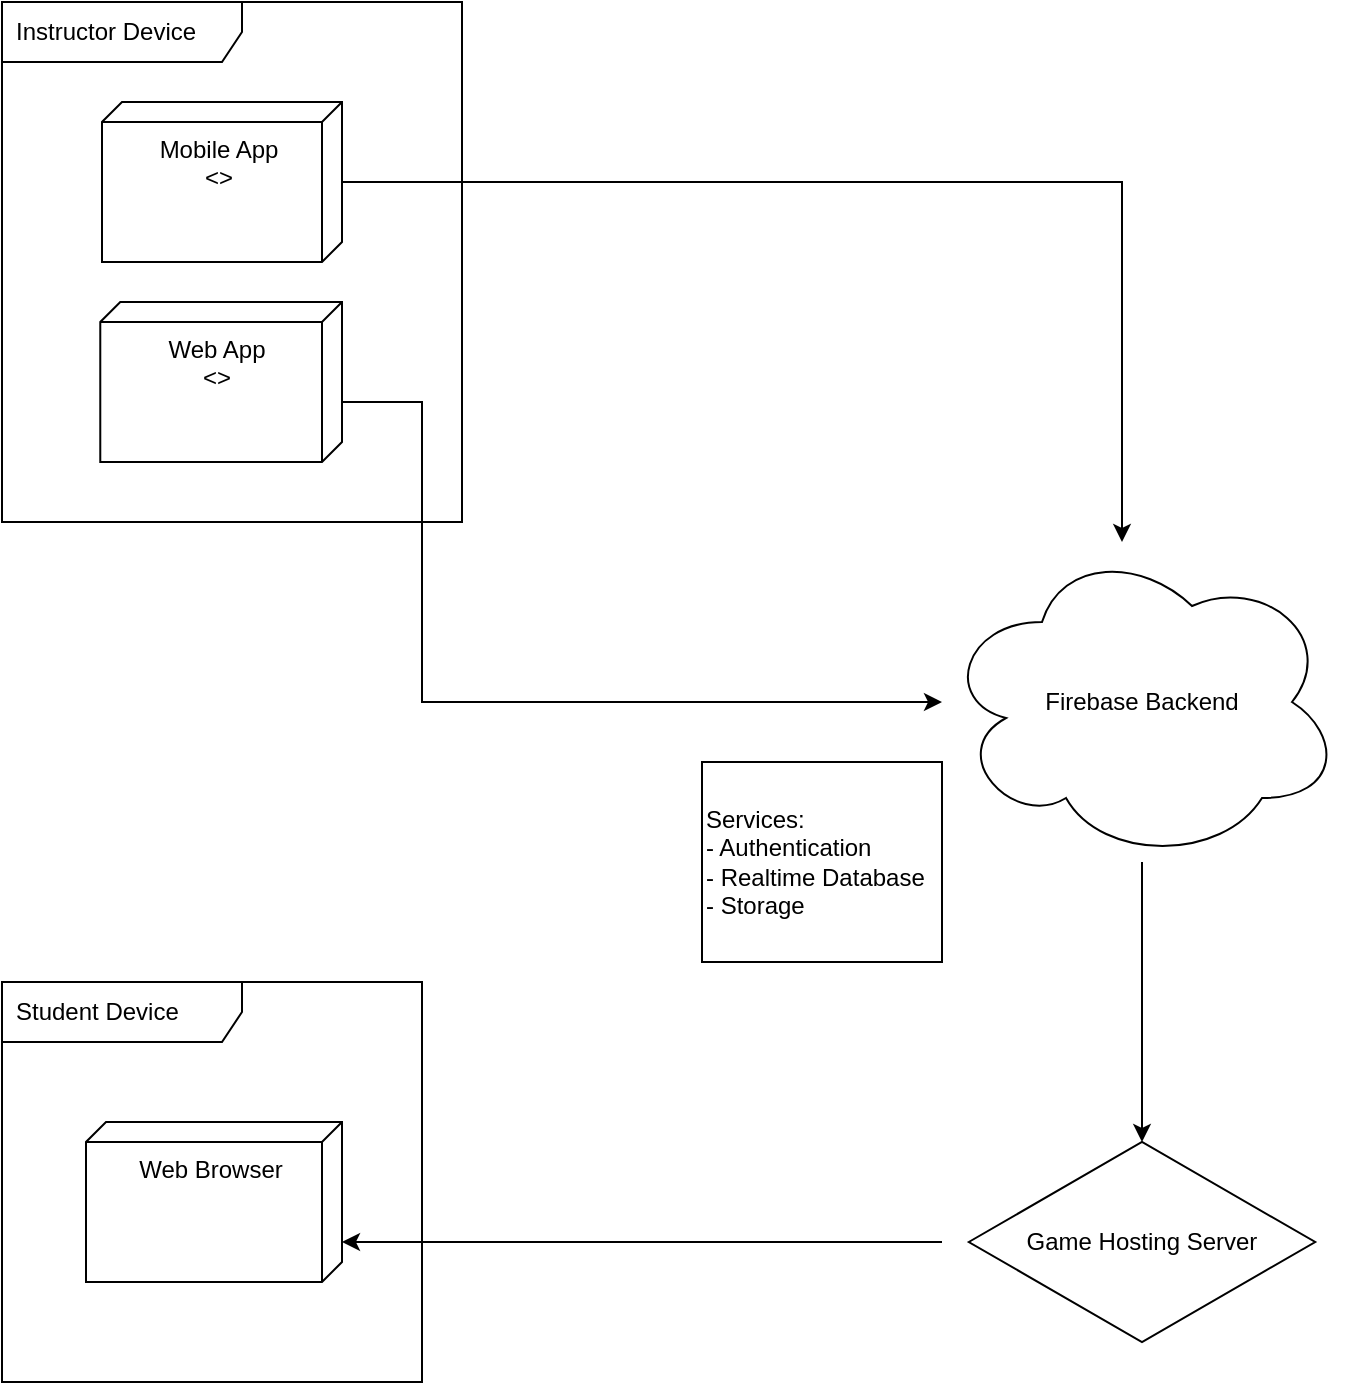 <mxfile>
    <diagram id="6p-ATPnQ9Vze-HiZHz-v" name="Page-1">
        <mxGraphModel dx="1459" dy="820" grid="1" gridSize="10" guides="1" tooltips="1" connect="1" arrows="1" fold="1" page="1" pageScale="1" pageWidth="850" pageHeight="1100" math="0" shadow="0">
            <root>
                <mxCell id="0"/>
                <mxCell id="1" parent="0"/>
                <mxCell id="2" value="Instructor Device" style="shape=umlFrame;whiteSpace=wrap;html=1;width=120;height=30;boundedLbl=1;verticalAlign=middle;align=left;spacingLeft=5;" parent="1" vertex="1">
                    <mxGeometry x="140" y="100" width="230" height="260" as="geometry"/>
                </mxCell>
                <mxCell id="3" value="Web App&lt;br&gt;&lt;&lt;React&gt;&gt;" style="verticalAlign=top;align=center;shape=cube;size=10;direction=south;html=1;boundedLbl=1;spacingLeft=5;" parent="2" vertex="1">
                    <mxGeometry x="49.14" y="150" width="120.86" height="80" as="geometry"/>
                </mxCell>
                <mxCell id="4" value="Mobile App&lt;br&gt;&lt;&lt;React Native&gt;&gt;" style="verticalAlign=top;align=center;shape=cube;size=10;direction=south;html=1;boundedLbl=1;spacingLeft=5;" parent="2" vertex="1">
                    <mxGeometry x="50" y="50" width="120" height="80" as="geometry"/>
                </mxCell>
                <mxCell id="5" value="Firebase Backend" style="shape=cloud;whiteSpace=wrap;html=1;boundedLbl=1;" parent="1" vertex="1">
                    <mxGeometry x="610" y="370" width="200" height="160" as="geometry"/>
                </mxCell>
                <mxCell id="7" value="Game Hosting Server" style="shape=isoRectangle;whiteSpace=wrap;html=1;boundedLbl=1;" parent="1" vertex="1">
                    <mxGeometry x="610" y="670" width="200" height="100" as="geometry"/>
                </mxCell>
                <mxCell id="8" value="Student Device" style="shape=umlFrame;whiteSpace=wrap;html=1;width=120;height=30;boundedLbl=1;verticalAlign=middle;align=left;spacingLeft=5;" parent="1" vertex="1">
                    <mxGeometry x="140" y="590" width="210" height="200" as="geometry"/>
                </mxCell>
                <mxCell id="9" value="Web Browser" style="verticalAlign=top;align=center;shape=cube;size=10;direction=south;html=1;boundedLbl=1;spacingLeft=5;" parent="8" vertex="1">
                    <mxGeometry x="42" y="70" width="128" height="80" as="geometry"/>
                </mxCell>
                <mxCell id="10" value="" style="edgeStyle=elbowEdgeStyle;html=1;rounded=0;" parent="1" source="3" target="5" edge="1">
                    <mxGeometry relative="1" as="geometry">
                        <Array as="points">
                            <mxPoint x="350" y="300"/>
                            <mxPoint x="280" y="530"/>
                            <mxPoint x="230" y="540"/>
                        </Array>
                    </mxGeometry>
                </mxCell>
                <mxCell id="11" value="" style="edgeStyle=elbowEdgeStyle;html=1;rounded=0;" parent="1" source="4" target="5" edge="1">
                    <mxGeometry relative="1" as="geometry">
                        <Array as="points">
                            <mxPoint x="700" y="260"/>
                        </Array>
                    </mxGeometry>
                </mxCell>
                <mxCell id="12" value="" style="edgeStyle=elbowEdgeStyle;html=1;rounded=0;" parent="1" source="5" target="7" edge="1">
                    <mxGeometry relative="1" as="geometry"/>
                </mxCell>
                <mxCell id="13" value="" style="edgeStyle=elbowEdgeStyle;html=1;rounded=0;" parent="1" source="7" target="9" edge="1">
                    <mxGeometry relative="1" as="geometry">
                        <Array as="points">
                            <mxPoint x="460" y="720"/>
                            <mxPoint x="490" y="670"/>
                        </Array>
                    </mxGeometry>
                </mxCell>
                <mxCell id="6" value="Services:&lt;br&gt;- Authentication&lt;br&gt;- Realtime Database&lt;br&gt;- Storage" style="html=1;whiteSpace=wrap;align=left;" parent="1" vertex="1">
                    <mxGeometry x="490" y="480" width="120" height="100" as="geometry"/>
                </mxCell>
            </root>
        </mxGraphModel>
    </diagram>
</mxfile>